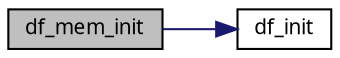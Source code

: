 digraph G
{
  edge [fontname="FreeSans.ttf",fontsize=10,labelfontname="FreeSans.ttf",labelfontsize=10];
  node [fontname="FreeSans.ttf",fontsize=10,shape=record];
  rankdir=LR;
  Node1 [label="df_mem_init",height=0.2,width=0.4,color="black", fillcolor="grey75", style="filled" fontcolor="black"];
  Node1 -> Node2 [color="midnightblue",fontsize=10,style="solid",fontname="FreeSans.ttf"];
  Node2 [label="df_init",height=0.2,width=0.4,color="black", fillcolor="white", style="filled",URL="$a00045.html#bf30dd172074db720c558b04764ff117",tooltip="This function initializes the SPI bus over which the DF is controlled."];
}
